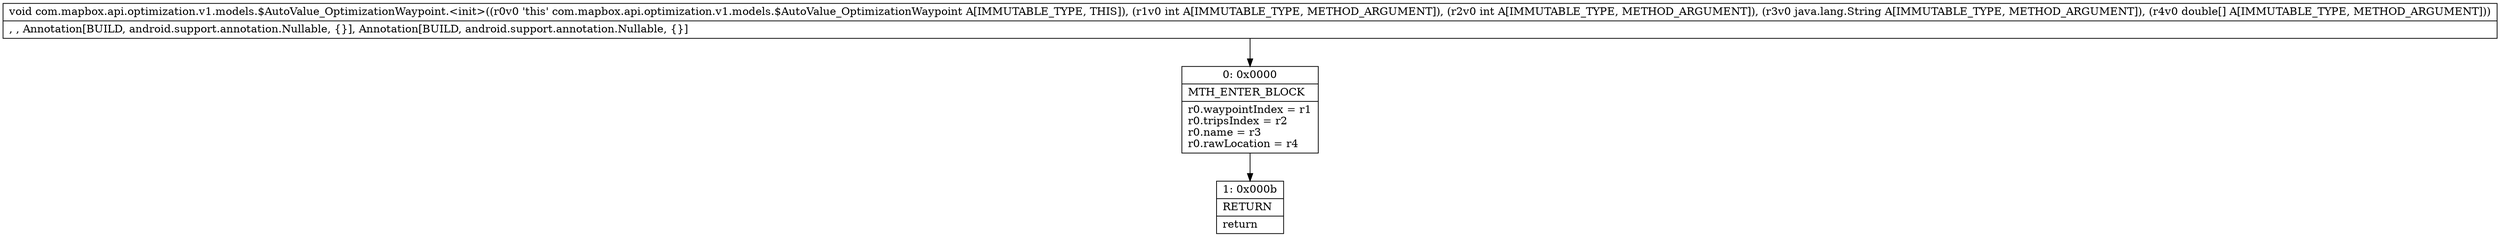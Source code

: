 digraph "CFG forcom.mapbox.api.optimization.v1.models.$AutoValue_OptimizationWaypoint.\<init\>(IILjava\/lang\/String;[D)V" {
Node_0 [shape=record,label="{0\:\ 0x0000|MTH_ENTER_BLOCK\l|r0.waypointIndex = r1\lr0.tripsIndex = r2\lr0.name = r3\lr0.rawLocation = r4\l}"];
Node_1 [shape=record,label="{1\:\ 0x000b|RETURN\l|return\l}"];
MethodNode[shape=record,label="{void com.mapbox.api.optimization.v1.models.$AutoValue_OptimizationWaypoint.\<init\>((r0v0 'this' com.mapbox.api.optimization.v1.models.$AutoValue_OptimizationWaypoint A[IMMUTABLE_TYPE, THIS]), (r1v0 int A[IMMUTABLE_TYPE, METHOD_ARGUMENT]), (r2v0 int A[IMMUTABLE_TYPE, METHOD_ARGUMENT]), (r3v0 java.lang.String A[IMMUTABLE_TYPE, METHOD_ARGUMENT]), (r4v0 double[] A[IMMUTABLE_TYPE, METHOD_ARGUMENT]))  | , , Annotation[BUILD, android.support.annotation.Nullable, \{\}], Annotation[BUILD, android.support.annotation.Nullable, \{\}]\l}"];
MethodNode -> Node_0;
Node_0 -> Node_1;
}

